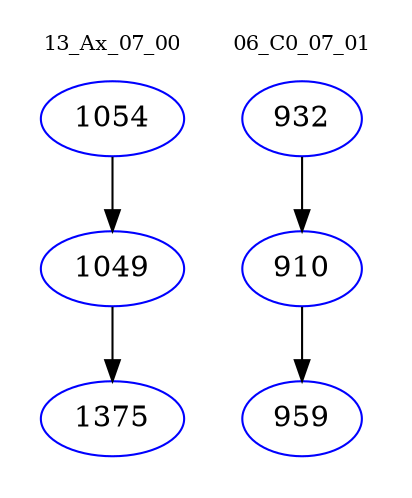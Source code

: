 digraph{
subgraph cluster_0 {
color = white
label = "13_Ax_07_00";
fontsize=10;
T0_1054 [label="1054", color="blue"]
T0_1054 -> T0_1049 [color="black"]
T0_1049 [label="1049", color="blue"]
T0_1049 -> T0_1375 [color="black"]
T0_1375 [label="1375", color="blue"]
}
subgraph cluster_1 {
color = white
label = "06_C0_07_01";
fontsize=10;
T1_932 [label="932", color="blue"]
T1_932 -> T1_910 [color="black"]
T1_910 [label="910", color="blue"]
T1_910 -> T1_959 [color="black"]
T1_959 [label="959", color="blue"]
}
}
